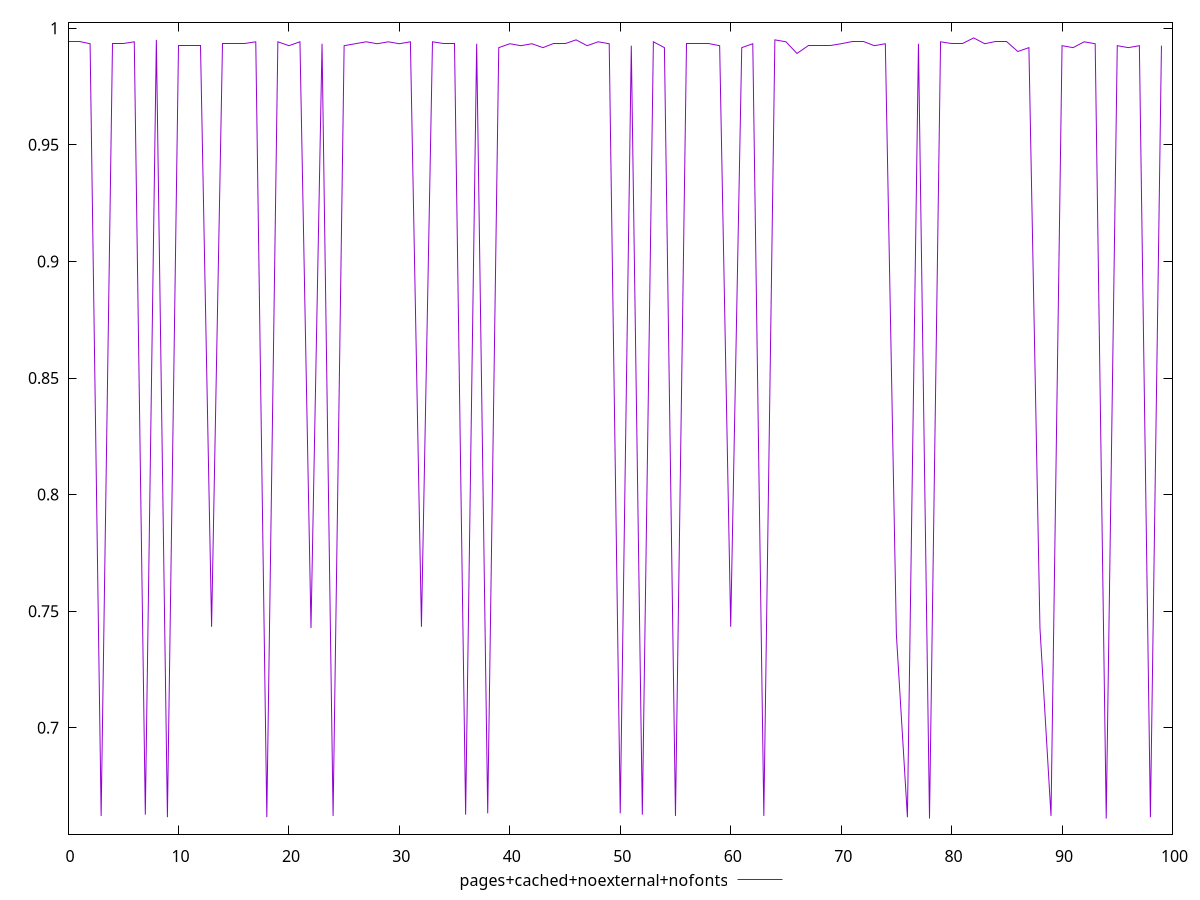 $_pagesCachedNoexternalNofonts <<EOF
0.9941666666666666
0.9941666666666666
0.9933333333333333
0.6622222222222223
0.9933333333333333
0.9933333333333333
0.9941666666666666
0.6627777777777778
0.995
0.6616666666666666
0.9925
0.9925
0.9925
0.7433333333333333
0.9933333333333333
0.9933333333333333
0.9933333333333333
0.9941666666666666
0.6616666666666666
0.9941666666666666
0.9925
0.9941666666666666
0.7427777777777778
0.9933333333333333
0.6622222222222223
0.9925
0.9933333333333333
0.9941666666666666
0.9933333333333333
0.9941666666666666
0.9933333333333333
0.9941666666666666
0.7433333333333333
0.9941666666666666
0.9933333333333333
0.9933333333333333
0.6627777777777778
0.9933333333333333
0.6633333333333333
0.9916666666666667
0.9933333333333333
0.9925
0.9933333333333333
0.9916666666666667
0.9933333333333333
0.9933333333333333
0.995
0.9925
0.9941666666666666
0.9933333333333333
0.6633333333333333
0.9925
0.6627777777777778
0.9941666666666666
0.9916666666666667
0.6622222222222223
0.9933333333333333
0.9933333333333333
0.9933333333333333
0.9925
0.7433333333333333
0.9916666666666667
0.9933333333333333
0.6622222222222223
0.995
0.9941666666666666
0.9891666666666666
0.9925
0.9925
0.9925
0.9933333333333333
0.9941666666666666
0.9941666666666666
0.9925
0.9933333333333333
0.74
0.6616666666666666
0.9933333333333333
0.6611111111111111
0.9941666666666666
0.9933333333333333
0.9933333333333333
0.9958333333333333
0.9933333333333333
0.9941666666666666
0.9941666666666666
0.99
0.9916666666666667
0.7427777777777778
0.6622222222222223
0.9925
0.9916666666666667
0.9941666666666666
0.9933333333333333
0.6611111111111111
0.9925
0.9916666666666667
0.9925
0.6616666666666666
0.9925
EOF
set key outside below
set terminal pngcairo
set output "report_00005_2020-11-02T22-26-11.212Z/render-blocking-resources/pages+cached+noexternal+nofonts//score.png"
set yrange [0.6544166666666666:1.0025277777777777]
plot $_pagesCachedNoexternalNofonts title "pages+cached+noexternal+nofonts" with line ,